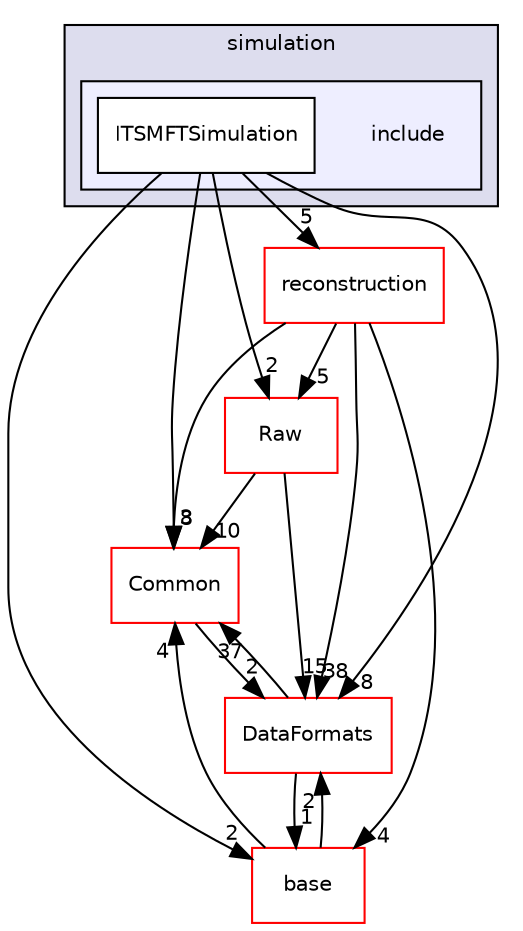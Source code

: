 digraph "/home/travis/build/AliceO2Group/AliceO2/Detectors/ITSMFT/common/simulation/include" {
  bgcolor=transparent;
  compound=true
  node [ fontsize="10", fontname="Helvetica"];
  edge [ labelfontsize="10", labelfontname="Helvetica"];
  subgraph clusterdir_948e043a2a9c0d8c3d26178da976c005 {
    graph [ bgcolor="#ddddee", pencolor="black", label="simulation" fontname="Helvetica", fontsize="10", URL="dir_948e043a2a9c0d8c3d26178da976c005.html"]
  subgraph clusterdir_aece0de4a924a7db153b75165d0988be {
    graph [ bgcolor="#eeeeff", pencolor="black", label="" URL="dir_aece0de4a924a7db153b75165d0988be.html"];
    dir_aece0de4a924a7db153b75165d0988be [shape=plaintext label="include"];
    dir_4908a9d3c2e0c7f02f1cfcaffb67f65f [shape=box label="ITSMFTSimulation" color="black" fillcolor="white" style="filled" URL="dir_4908a9d3c2e0c7f02f1cfcaffb67f65f.html"];
  }
  }
  dir_2174d8cbbd82d5c404dd04814f845a3a [shape=box label="reconstruction" color="red" URL="dir_2174d8cbbd82d5c404dd04814f845a3a.html"];
  dir_4ab6b4cc6a7edbff49100e9123df213f [shape=box label="Common" color="red" URL="dir_4ab6b4cc6a7edbff49100e9123df213f.html"];
  dir_7c9998090bca7c4aa89c05dd66fe73f5 [shape=box label="base" color="red" URL="dir_7c9998090bca7c4aa89c05dd66fe73f5.html"];
  dir_26637d1bd82229bc9ed97f7e706be743 [shape=box label="Raw" color="red" URL="dir_26637d1bd82229bc9ed97f7e706be743.html"];
  dir_2171f7ec022c5423887b07c69b2f5b48 [shape=box label="DataFormats" color="red" URL="dir_2171f7ec022c5423887b07c69b2f5b48.html"];
  dir_2174d8cbbd82d5c404dd04814f845a3a->dir_4ab6b4cc6a7edbff49100e9123df213f [headlabel="8", labeldistance=1.5 headhref="dir_000367_000029.html"];
  dir_2174d8cbbd82d5c404dd04814f845a3a->dir_7c9998090bca7c4aa89c05dd66fe73f5 [headlabel="4", labeldistance=1.5 headhref="dir_000367_000507.html"];
  dir_2174d8cbbd82d5c404dd04814f845a3a->dir_26637d1bd82229bc9ed97f7e706be743 [headlabel="5", labeldistance=1.5 headhref="dir_000367_000605.html"];
  dir_2174d8cbbd82d5c404dd04814f845a3a->dir_2171f7ec022c5423887b07c69b2f5b48 [headlabel="38", labeldistance=1.5 headhref="dir_000367_000079.html"];
  dir_4ab6b4cc6a7edbff49100e9123df213f->dir_2171f7ec022c5423887b07c69b2f5b48 [headlabel="2", labeldistance=1.5 headhref="dir_000029_000079.html"];
  dir_4908a9d3c2e0c7f02f1cfcaffb67f65f->dir_2174d8cbbd82d5c404dd04814f845a3a [headlabel="5", labeldistance=1.5 headhref="dir_000067_000367.html"];
  dir_4908a9d3c2e0c7f02f1cfcaffb67f65f->dir_4ab6b4cc6a7edbff49100e9123df213f [headlabel="3", labeldistance=1.5 headhref="dir_000067_000029.html"];
  dir_4908a9d3c2e0c7f02f1cfcaffb67f65f->dir_7c9998090bca7c4aa89c05dd66fe73f5 [headlabel="2", labeldistance=1.5 headhref="dir_000067_000507.html"];
  dir_4908a9d3c2e0c7f02f1cfcaffb67f65f->dir_26637d1bd82229bc9ed97f7e706be743 [headlabel="2", labeldistance=1.5 headhref="dir_000067_000605.html"];
  dir_4908a9d3c2e0c7f02f1cfcaffb67f65f->dir_2171f7ec022c5423887b07c69b2f5b48 [headlabel="8", labeldistance=1.5 headhref="dir_000067_000079.html"];
  dir_7c9998090bca7c4aa89c05dd66fe73f5->dir_4ab6b4cc6a7edbff49100e9123df213f [headlabel="4", labeldistance=1.5 headhref="dir_000507_000029.html"];
  dir_7c9998090bca7c4aa89c05dd66fe73f5->dir_2171f7ec022c5423887b07c69b2f5b48 [headlabel="2", labeldistance=1.5 headhref="dir_000507_000079.html"];
  dir_26637d1bd82229bc9ed97f7e706be743->dir_4ab6b4cc6a7edbff49100e9123df213f [headlabel="10", labeldistance=1.5 headhref="dir_000605_000029.html"];
  dir_26637d1bd82229bc9ed97f7e706be743->dir_2171f7ec022c5423887b07c69b2f5b48 [headlabel="15", labeldistance=1.5 headhref="dir_000605_000079.html"];
  dir_2171f7ec022c5423887b07c69b2f5b48->dir_4ab6b4cc6a7edbff49100e9123df213f [headlabel="37", labeldistance=1.5 headhref="dir_000079_000029.html"];
  dir_2171f7ec022c5423887b07c69b2f5b48->dir_7c9998090bca7c4aa89c05dd66fe73f5 [headlabel="1", labeldistance=1.5 headhref="dir_000079_000507.html"];
}
